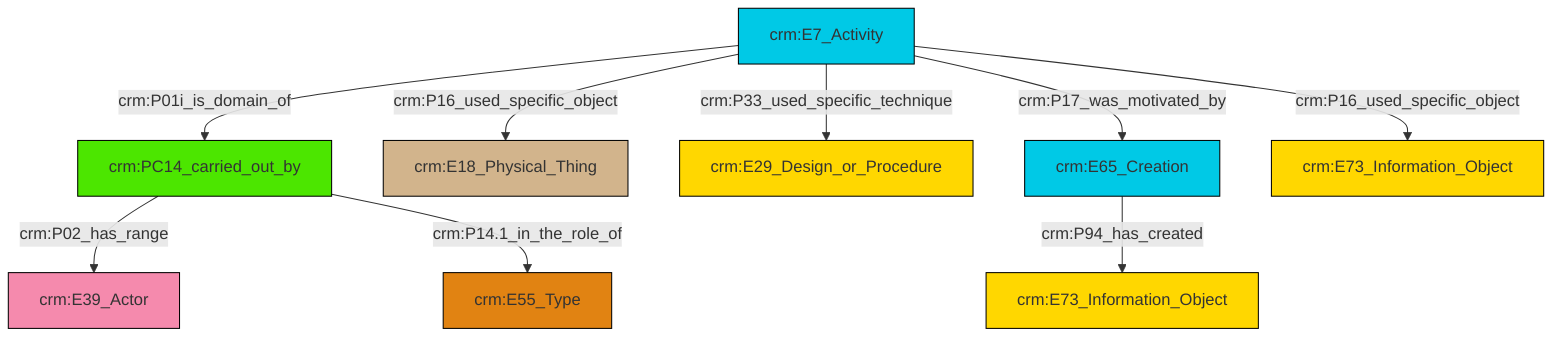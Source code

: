 graph TD
classDef Literal fill:#f2f2f2,stroke:#000000;
classDef CRM_Entity fill:#FFFFFF,stroke:#000000;
classDef Temporal_Entity fill:#00C9E6, stroke:#000000;
classDef Type fill:#E18312, stroke:#000000;
classDef Time-Span fill:#2C9C91, stroke:#000000;
classDef Appellation fill:#FFEB7F, stroke:#000000;
classDef Place fill:#008836, stroke:#000000;
classDef Persistent_Item fill:#B266B2, stroke:#000000;
classDef Conceptual_Object fill:#FFD700, stroke:#000000;
classDef Physical_Thing fill:#D2B48C, stroke:#000000;
classDef Actor fill:#f58aad, stroke:#000000;
classDef PC_Classes fill:#4ce600, stroke:#000000;
classDef Multi fill:#cccccc,stroke:#000000;

4["crm:E7_Activity"]:::Temporal_Entity -->|crm:P16_used_specific_object| 5["crm:E18_Physical_Thing"]:::Physical_Thing
4["crm:E7_Activity"]:::Temporal_Entity -->|crm:P33_used_specific_technique| 7["crm:E29_Design_or_Procedure"]:::Conceptual_Object
2["crm:E65_Creation"]:::Temporal_Entity -->|crm:P94_has_created| 0["crm:E73_Information_Object"]:::Conceptual_Object
4["crm:E7_Activity"]:::Temporal_Entity -->|crm:P01i_is_domain_of| 10["crm:PC14_carried_out_by"]:::PC_Classes
4["crm:E7_Activity"]:::Temporal_Entity -->|crm:P17_was_motivated_by| 2["crm:E65_Creation"]:::Temporal_Entity
10["crm:PC14_carried_out_by"]:::PC_Classes -->|crm:P02_has_range| 12["crm:E39_Actor"]:::Actor
10["crm:PC14_carried_out_by"]:::PC_Classes -->|crm:P14.1_in_the_role_of| 8["crm:E55_Type"]:::Type
4["crm:E7_Activity"]:::Temporal_Entity -->|crm:P16_used_specific_object| 15["crm:E73_Information_Object"]:::Conceptual_Object